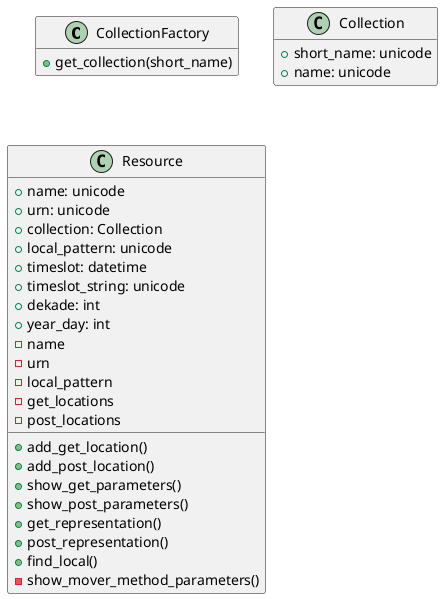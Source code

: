 @startuml

hide empty attributes
hide empty methods

class CollectionFactory {
    +get_collection(short_name)
}

class Collection {
    +short_name: unicode
    +name: unicode
}

class Resource {
    +name: unicode
    +urn: unicode
    +collection: Collection
    +local_pattern: unicode
    +timeslot: datetime
    +timeslot_string: unicode
    +dekade: int
    +year_day: int
    -name
    -urn
    -local_pattern
    -get_locations
    -post_locations
    +add_get_location()
    +add_post_location()
    +show_get_parameters()
    +show_post_parameters()
    +get_representation()
    +post_representation()
    +find_local()
    -show_mover_method_parameters()
}

@enduml
